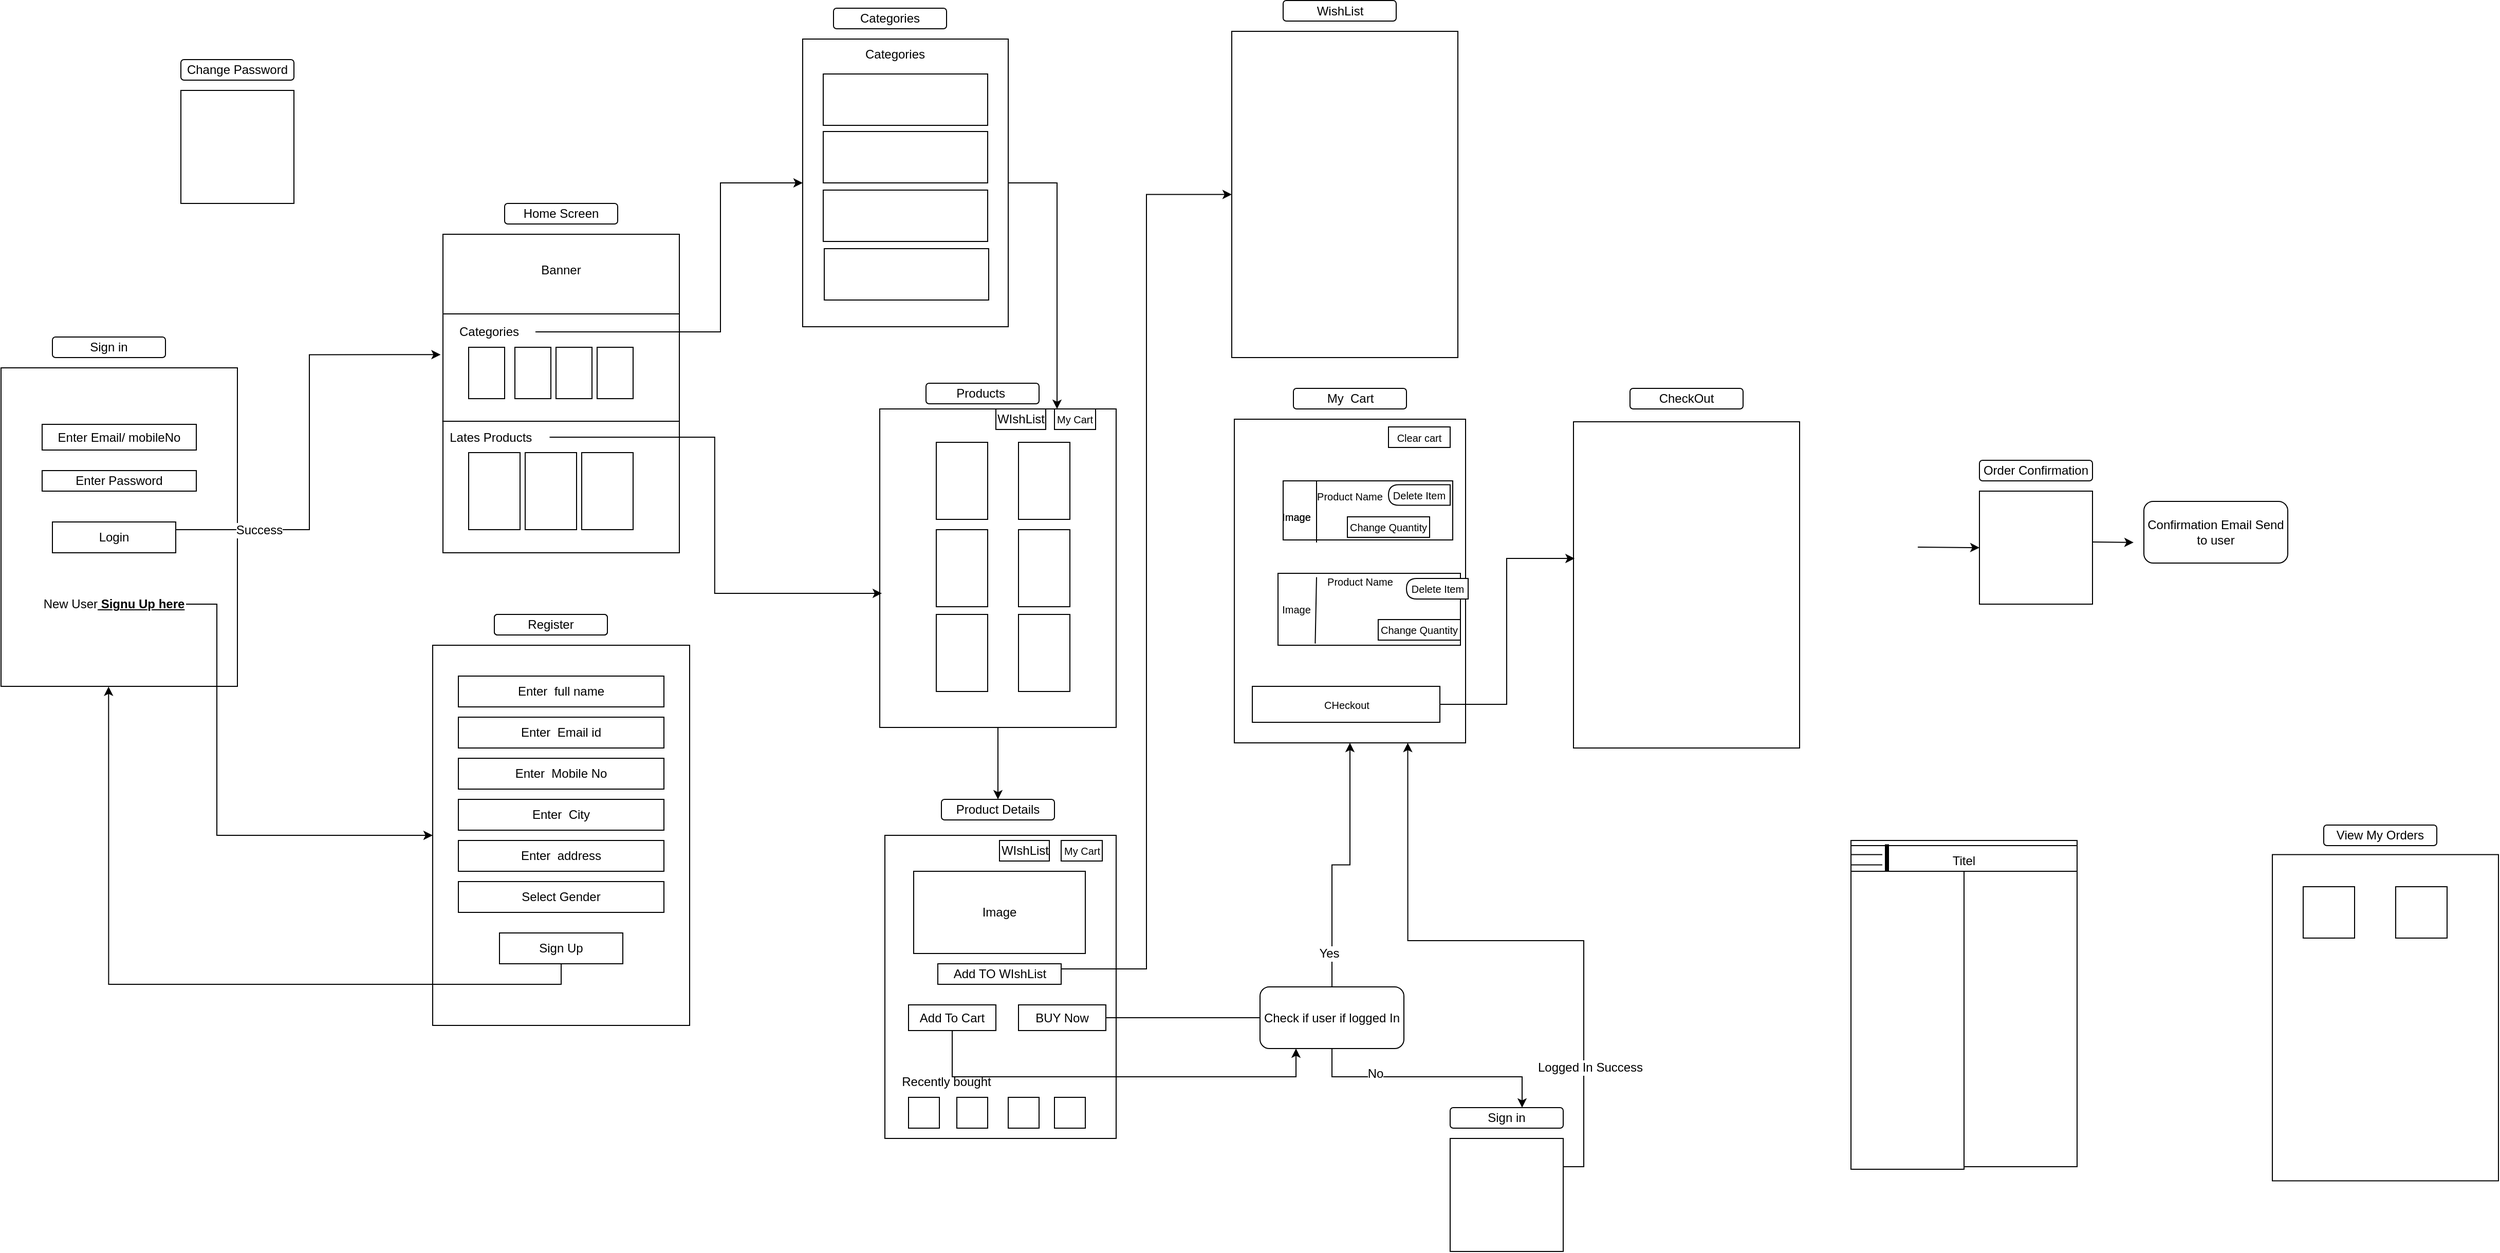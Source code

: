 <mxfile version="21.3.7" type="device">
  <diagram id="prtHgNgQTEPvFCAcTncT" name="Page-1">
    <mxGraphModel dx="4526" dy="736" grid="1" gridSize="10" guides="1" tooltips="1" connect="1" arrows="1" fold="1" page="1" pageScale="1" pageWidth="827" pageHeight="1169" math="0" shadow="0">
      <root>
        <mxCell id="0" />
        <mxCell id="1" parent="0" />
        <mxCell id="cpfl89Clpz6kmOuRWH5I-146" style="edgeStyle=orthogonalEdgeStyle;rounded=0;orthogonalLoop=1;jettySize=auto;html=1;exitX=0.5;exitY=1;exitDx=0;exitDy=0;entryX=0.5;entryY=0;entryDx=0;entryDy=0;" parent="1" source="cpfl89Clpz6kmOuRWH5I-105" target="cpfl89Clpz6kmOuRWH5I-25" edge="1">
          <mxGeometry relative="1" as="geometry" />
        </mxCell>
        <mxCell id="cpfl89Clpz6kmOuRWH5I-105" value="" style="rounded=0;whiteSpace=wrap;html=1;" parent="1" vertex="1">
          <mxGeometry x="-2095" y="410" width="230" height="310" as="geometry" />
        </mxCell>
        <mxCell id="cpfl89Clpz6kmOuRWH5I-4" value="Register" style="rounded=1;whiteSpace=wrap;html=1;" parent="1" vertex="1">
          <mxGeometry x="-2470" y="610" width="110" height="20" as="geometry" />
        </mxCell>
        <mxCell id="cpfl89Clpz6kmOuRWH5I-122" style="edgeStyle=orthogonalEdgeStyle;rounded=0;orthogonalLoop=1;jettySize=auto;html=1;exitX=1;exitY=0.5;exitDx=0;exitDy=0;entryX=0.75;entryY=0;entryDx=0;entryDy=0;" parent="1" source="cpfl89Clpz6kmOuRWH5I-5" target="cpfl89Clpz6kmOuRWH5I-105" edge="1">
          <mxGeometry relative="1" as="geometry" />
        </mxCell>
        <mxCell id="cpfl89Clpz6kmOuRWH5I-5" value="" style="rounded=0;whiteSpace=wrap;html=1;" parent="1" vertex="1">
          <mxGeometry x="-2170" y="50" width="200" height="280" as="geometry" />
        </mxCell>
        <mxCell id="cpfl89Clpz6kmOuRWH5I-7" value="View My Orders" style="rounded=1;whiteSpace=wrap;html=1;" parent="1" vertex="1">
          <mxGeometry x="-690" y="815" width="110" height="20" as="geometry" />
        </mxCell>
        <mxCell id="cpfl89Clpz6kmOuRWH5I-10" value="" style="whiteSpace=wrap;html=1;aspect=fixed;" parent="1" vertex="1">
          <mxGeometry x="-2775" y="100" width="110" height="110" as="geometry" />
        </mxCell>
        <mxCell id="cpfl89Clpz6kmOuRWH5I-11" value="Change Password" style="rounded=1;whiteSpace=wrap;html=1;" parent="1" vertex="1">
          <mxGeometry x="-2775" y="70" width="110" height="20" as="geometry" />
        </mxCell>
        <mxCell id="cpfl89Clpz6kmOuRWH5I-14" value="Register" style="rounded=1;whiteSpace=wrap;html=1;" parent="1" vertex="1">
          <mxGeometry x="-2470" y="610" width="110" height="20" as="geometry" />
        </mxCell>
        <mxCell id="cpfl89Clpz6kmOuRWH5I-15" value="Products&amp;nbsp;" style="rounded=1;whiteSpace=wrap;html=1;" parent="1" vertex="1">
          <mxGeometry x="-2050" y="385" width="110" height="20" as="geometry" />
        </mxCell>
        <mxCell id="cpfl89Clpz6kmOuRWH5I-19" value="My&amp;nbsp; Cart" style="rounded=1;whiteSpace=wrap;html=1;" parent="1" vertex="1">
          <mxGeometry x="-1692.5" y="390" width="110" height="20" as="geometry" />
        </mxCell>
        <mxCell id="cpfl89Clpz6kmOuRWH5I-20" value="" style="rounded=0;whiteSpace=wrap;html=1;" parent="1" vertex="1">
          <mxGeometry x="-1420" y="422.5" width="220" height="317.5" as="geometry" />
        </mxCell>
        <mxCell id="cpfl89Clpz6kmOuRWH5I-21" value="CheckOut" style="rounded=1;whiteSpace=wrap;html=1;" parent="1" vertex="1">
          <mxGeometry x="-1365" y="390" width="110" height="20" as="geometry" />
        </mxCell>
        <mxCell id="cpfl89Clpz6kmOuRWH5I-22" value="" style="whiteSpace=wrap;html=1;aspect=fixed;" parent="1" vertex="1">
          <mxGeometry x="-1025" y="490" width="110" height="110" as="geometry" />
        </mxCell>
        <mxCell id="cpfl89Clpz6kmOuRWH5I-23" value="Order Confirmation" style="rounded=1;whiteSpace=wrap;html=1;" parent="1" vertex="1">
          <mxGeometry x="-1025" y="460" width="110" height="20" as="geometry" />
        </mxCell>
        <mxCell id="cpfl89Clpz6kmOuRWH5I-24" value="Confirmation Email Send to user" style="rounded=1;whiteSpace=wrap;html=1;" parent="1" vertex="1">
          <mxGeometry x="-865" y="500" width="140" height="60" as="geometry" />
        </mxCell>
        <mxCell id="cpfl89Clpz6kmOuRWH5I-25" value="Product Details" style="rounded=1;whiteSpace=wrap;html=1;" parent="1" vertex="1">
          <mxGeometry x="-2035" y="790" width="110" height="20" as="geometry" />
        </mxCell>
        <mxCell id="cpfl89Clpz6kmOuRWH5I-37" value="" style="endArrow=classic;html=1;rounded=0;entryX=0;entryY=0.5;entryDx=0;entryDy=0;" parent="1" target="cpfl89Clpz6kmOuRWH5I-22" edge="1">
          <mxGeometry width="50" height="50" relative="1" as="geometry">
            <mxPoint x="-1085" y="544.5" as="sourcePoint" />
            <mxPoint x="-1045" y="544.5" as="targetPoint" />
            <Array as="points" />
          </mxGeometry>
        </mxCell>
        <mxCell id="cpfl89Clpz6kmOuRWH5I-42" value="" style="endArrow=classic;html=1;rounded=0;" parent="1" edge="1">
          <mxGeometry width="50" height="50" relative="1" as="geometry">
            <mxPoint x="-915" y="539.5" as="sourcePoint" />
            <mxPoint x="-875" y="540" as="targetPoint" />
            <Array as="points" />
          </mxGeometry>
        </mxCell>
        <mxCell id="cpfl89Clpz6kmOuRWH5I-58" value="" style="rounded=0;whiteSpace=wrap;html=1;" parent="1" vertex="1">
          <mxGeometry x="-2520" y="240" width="230" height="310" as="geometry" />
        </mxCell>
        <mxCell id="cpfl89Clpz6kmOuRWH5I-59" value="Home Screen" style="rounded=1;whiteSpace=wrap;html=1;" parent="1" vertex="1">
          <mxGeometry x="-2460" y="210" width="110" height="20" as="geometry" />
        </mxCell>
        <mxCell id="cpfl89Clpz6kmOuRWH5I-60" value="Sign in" style="rounded=1;whiteSpace=wrap;html=1;" parent="1" vertex="1">
          <mxGeometry x="-2900" y="340" width="110" height="20" as="geometry" />
        </mxCell>
        <mxCell id="cpfl89Clpz6kmOuRWH5I-61" value="&lt;span style=&quot;color: rgba(0, 0, 0, 0); font-family: monospace; font-size: 0px; text-align: start;&quot;&gt;s&lt;/span&gt;" style="rounded=0;whiteSpace=wrap;html=1;" parent="1" vertex="1">
          <mxGeometry x="-2950" y="370" width="230" height="310" as="geometry" />
        </mxCell>
        <mxCell id="cpfl89Clpz6kmOuRWH5I-65" value="" style="rounded=0;whiteSpace=wrap;html=1;" parent="1" vertex="1">
          <mxGeometry x="-2910" y="425" width="150" height="25" as="geometry" />
        </mxCell>
        <mxCell id="cpfl89Clpz6kmOuRWH5I-66" value="" style="rounded=0;whiteSpace=wrap;html=1;" parent="1" vertex="1">
          <mxGeometry x="-2910" y="470" width="150" height="20" as="geometry" />
        </mxCell>
        <mxCell id="cpfl89Clpz6kmOuRWH5I-76" style="edgeStyle=orthogonalEdgeStyle;rounded=0;orthogonalLoop=1;jettySize=auto;html=1;exitX=1;exitY=0.25;exitDx=0;exitDy=0;entryX=-0.01;entryY=0.378;entryDx=0;entryDy=0;entryPerimeter=0;" parent="1" source="cpfl89Clpz6kmOuRWH5I-67" target="cpfl89Clpz6kmOuRWH5I-58" edge="1">
          <mxGeometry relative="1" as="geometry" />
        </mxCell>
        <mxCell id="cpfl89Clpz6kmOuRWH5I-224" value="Success" style="edgeLabel;html=1;align=center;verticalAlign=middle;resizable=0;points=[];fontSize=12;" parent="cpfl89Clpz6kmOuRWH5I-76" connectable="0" vertex="1">
          <mxGeometry x="-0.625" relative="1" as="geometry">
            <mxPoint as="offset" />
          </mxGeometry>
        </mxCell>
        <mxCell id="cpfl89Clpz6kmOuRWH5I-67" value="Login" style="rounded=0;whiteSpace=wrap;html=1;" parent="1" vertex="1">
          <mxGeometry x="-2900" y="520" width="120" height="30" as="geometry" />
        </mxCell>
        <mxCell id="cpfl89Clpz6kmOuRWH5I-88" style="edgeStyle=orthogonalEdgeStyle;rounded=0;orthogonalLoop=1;jettySize=auto;html=1;exitX=1;exitY=0.5;exitDx=0;exitDy=0;entryX=0;entryY=0.5;entryDx=0;entryDy=0;" parent="1" source="cpfl89Clpz6kmOuRWH5I-68" target="cpfl89Clpz6kmOuRWH5I-80" edge="1">
          <mxGeometry relative="1" as="geometry">
            <Array as="points">
              <mxPoint x="-2740" y="825" />
            </Array>
          </mxGeometry>
        </mxCell>
        <mxCell id="cpfl89Clpz6kmOuRWH5I-68" value="New User&lt;u style=&quot;font-weight: bold;&quot;&gt; Signu Up here&lt;/u&gt;" style="text;html=1;strokeColor=none;fillColor=none;align=center;verticalAlign=middle;whiteSpace=wrap;rounded=0;" parent="1" vertex="1">
          <mxGeometry x="-2910" y="585" width="140" height="30" as="geometry" />
        </mxCell>
        <mxCell id="cpfl89Clpz6kmOuRWH5I-69" value="Enter Password" style="text;html=1;strokeColor=none;fillColor=none;align=center;verticalAlign=middle;whiteSpace=wrap;rounded=0;" parent="1" vertex="1">
          <mxGeometry x="-2895" y="465" width="120" height="30" as="geometry" />
        </mxCell>
        <mxCell id="cpfl89Clpz6kmOuRWH5I-70" value="Enter Email/ mobileNo" style="text;html=1;strokeColor=none;fillColor=none;align=center;verticalAlign=middle;whiteSpace=wrap;rounded=0;" parent="1" vertex="1">
          <mxGeometry x="-2910" y="422.5" width="150" height="30" as="geometry" />
        </mxCell>
        <mxCell id="cpfl89Clpz6kmOuRWH5I-80" value="" style="rounded=0;whiteSpace=wrap;html=1;" parent="1" vertex="1">
          <mxGeometry x="-2530" y="640" width="250" height="370" as="geometry" />
        </mxCell>
        <mxCell id="cpfl89Clpz6kmOuRWH5I-82" value="Enter&amp;nbsp; full name" style="rounded=0;whiteSpace=wrap;html=1;" parent="1" vertex="1">
          <mxGeometry x="-2505" y="670" width="200" height="30" as="geometry" />
        </mxCell>
        <mxCell id="cpfl89Clpz6kmOuRWH5I-83" value="Enter&amp;nbsp; Email id" style="rounded=0;whiteSpace=wrap;html=1;" parent="1" vertex="1">
          <mxGeometry x="-2505" y="710" width="200" height="30" as="geometry" />
        </mxCell>
        <mxCell id="cpfl89Clpz6kmOuRWH5I-84" value="Enter&amp;nbsp; Mobile No" style="rounded=0;whiteSpace=wrap;html=1;" parent="1" vertex="1">
          <mxGeometry x="-2505" y="750" width="200" height="30" as="geometry" />
        </mxCell>
        <mxCell id="cpfl89Clpz6kmOuRWH5I-85" value="Enter&amp;nbsp; City" style="rounded=0;whiteSpace=wrap;html=1;" parent="1" vertex="1">
          <mxGeometry x="-2505" y="790" width="200" height="30" as="geometry" />
        </mxCell>
        <mxCell id="cpfl89Clpz6kmOuRWH5I-86" value="Enter&amp;nbsp; address" style="rounded=0;whiteSpace=wrap;html=1;" parent="1" vertex="1">
          <mxGeometry x="-2505" y="830" width="200" height="30" as="geometry" />
        </mxCell>
        <mxCell id="cpfl89Clpz6kmOuRWH5I-90" value="Select Gender" style="rounded=0;whiteSpace=wrap;html=1;" parent="1" vertex="1">
          <mxGeometry x="-2505" y="870" width="200" height="30" as="geometry" />
        </mxCell>
        <mxCell id="cpfl89Clpz6kmOuRWH5I-93" style="edgeStyle=orthogonalEdgeStyle;rounded=0;orthogonalLoop=1;jettySize=auto;html=1;exitX=0.5;exitY=1;exitDx=0;exitDy=0;entryX=0.455;entryY=1.001;entryDx=0;entryDy=0;entryPerimeter=0;" parent="1" source="cpfl89Clpz6kmOuRWH5I-92" target="cpfl89Clpz6kmOuRWH5I-61" edge="1">
          <mxGeometry relative="1" as="geometry" />
        </mxCell>
        <mxCell id="cpfl89Clpz6kmOuRWH5I-92" value="Sign Up" style="rounded=0;whiteSpace=wrap;html=1;" parent="1" vertex="1">
          <mxGeometry x="-2465" y="920" width="120" height="30" as="geometry" />
        </mxCell>
        <mxCell id="cpfl89Clpz6kmOuRWH5I-95" value="" style="rounded=0;whiteSpace=wrap;html=1;" parent="1" vertex="1">
          <mxGeometry x="-2450" y="350" width="35" height="50" as="geometry" />
        </mxCell>
        <mxCell id="cpfl89Clpz6kmOuRWH5I-96" value="" style="rounded=0;whiteSpace=wrap;html=1;" parent="1" vertex="1">
          <mxGeometry x="-2410" y="350" width="35" height="50" as="geometry" />
        </mxCell>
        <mxCell id="cpfl89Clpz6kmOuRWH5I-97" value="" style="rounded=0;whiteSpace=wrap;html=1;" parent="1" vertex="1">
          <mxGeometry x="-2370" y="350" width="35" height="50" as="geometry" />
        </mxCell>
        <mxCell id="cpfl89Clpz6kmOuRWH5I-101" value="" style="rounded=0;whiteSpace=wrap;html=1;" parent="1" vertex="1">
          <mxGeometry x="-2495" y="350" width="35" height="50" as="geometry" />
        </mxCell>
        <mxCell id="cpfl89Clpz6kmOuRWH5I-102" value="" style="endArrow=none;html=1;rounded=0;exitX=0;exitY=0.25;exitDx=0;exitDy=0;entryX=1;entryY=0.25;entryDx=0;entryDy=0;" parent="1" source="cpfl89Clpz6kmOuRWH5I-58" target="cpfl89Clpz6kmOuRWH5I-58" edge="1">
          <mxGeometry width="50" height="50" relative="1" as="geometry">
            <mxPoint x="-2200" y="450" as="sourcePoint" />
            <mxPoint x="-2150" y="400" as="targetPoint" />
          </mxGeometry>
        </mxCell>
        <mxCell id="cpfl89Clpz6kmOuRWH5I-124" style="edgeStyle=orthogonalEdgeStyle;rounded=0;orthogonalLoop=1;jettySize=auto;html=1;exitX=1;exitY=0.5;exitDx=0;exitDy=0;entryX=0;entryY=0.5;entryDx=0;entryDy=0;" parent="1" source="cpfl89Clpz6kmOuRWH5I-103" target="cpfl89Clpz6kmOuRWH5I-5" edge="1">
          <mxGeometry relative="1" as="geometry">
            <Array as="points">
              <mxPoint x="-2250" y="335" />
              <mxPoint x="-2250" y="190" />
            </Array>
          </mxGeometry>
        </mxCell>
        <mxCell id="cpfl89Clpz6kmOuRWH5I-103" value="Categories" style="text;html=1;strokeColor=none;fillColor=none;align=center;verticalAlign=middle;whiteSpace=wrap;rounded=0;" parent="1" vertex="1">
          <mxGeometry x="-2520" y="320" width="90" height="30" as="geometry" />
        </mxCell>
        <mxCell id="cpfl89Clpz6kmOuRWH5I-104" value="" style="endArrow=none;html=1;rounded=0;exitX=-0.003;exitY=0.587;exitDx=0;exitDy=0;exitPerimeter=0;" parent="1" source="cpfl89Clpz6kmOuRWH5I-58" edge="1">
          <mxGeometry width="50" height="50" relative="1" as="geometry">
            <mxPoint x="-2200" y="450" as="sourcePoint" />
            <mxPoint x="-2290" y="422" as="targetPoint" />
          </mxGeometry>
        </mxCell>
        <mxCell id="cpfl89Clpz6kmOuRWH5I-13" value="" style="rounded=0;whiteSpace=wrap;html=1;" parent="1" vertex="1">
          <mxGeometry x="-2040" y="527.5" width="50" height="75" as="geometry" />
        </mxCell>
        <mxCell id="cpfl89Clpz6kmOuRWH5I-107" value="" style="rounded=0;whiteSpace=wrap;html=1;" parent="1" vertex="1">
          <mxGeometry x="-1960" y="527.5" width="50" height="75" as="geometry" />
        </mxCell>
        <mxCell id="cpfl89Clpz6kmOuRWH5I-110" value="" style="rounded=0;whiteSpace=wrap;html=1;" parent="1" vertex="1">
          <mxGeometry x="-2040" y="610" width="50" height="75" as="geometry" />
        </mxCell>
        <mxCell id="cpfl89Clpz6kmOuRWH5I-111" value="" style="rounded=0;whiteSpace=wrap;html=1;" parent="1" vertex="1">
          <mxGeometry x="-1960" y="610" width="50" height="75" as="geometry" />
        </mxCell>
        <mxCell id="cpfl89Clpz6kmOuRWH5I-112" value="" style="rounded=0;whiteSpace=wrap;html=1;" parent="1" vertex="1">
          <mxGeometry x="-1960" y="442.5" width="50" height="75" as="geometry" />
        </mxCell>
        <mxCell id="cpfl89Clpz6kmOuRWH5I-113" value="" style="rounded=0;whiteSpace=wrap;html=1;" parent="1" vertex="1">
          <mxGeometry x="-2040" y="442.5" width="50" height="75" as="geometry" />
        </mxCell>
        <mxCell id="cpfl89Clpz6kmOuRWH5I-116" value="Categories" style="rounded=1;whiteSpace=wrap;html=1;" parent="1" vertex="1">
          <mxGeometry x="-2140" y="20" width="110" height="20" as="geometry" />
        </mxCell>
        <mxCell id="cpfl89Clpz6kmOuRWH5I-117" value="Categories" style="text;html=1;strokeColor=none;fillColor=none;align=center;verticalAlign=middle;whiteSpace=wrap;rounded=0;" parent="1" vertex="1">
          <mxGeometry x="-2110" y="50" width="60" height="30" as="geometry" />
        </mxCell>
        <mxCell id="cpfl89Clpz6kmOuRWH5I-118" value="" style="rounded=0;whiteSpace=wrap;html=1;" parent="1" vertex="1">
          <mxGeometry x="-2150" y="84" width="160" height="50" as="geometry" />
        </mxCell>
        <mxCell id="cpfl89Clpz6kmOuRWH5I-119" value="" style="rounded=0;whiteSpace=wrap;html=1;" parent="1" vertex="1">
          <mxGeometry x="-2150" y="140" width="160" height="50" as="geometry" />
        </mxCell>
        <mxCell id="cpfl89Clpz6kmOuRWH5I-120" value="" style="rounded=0;whiteSpace=wrap;html=1;" parent="1" vertex="1">
          <mxGeometry x="-2150" y="197" width="160" height="50" as="geometry" />
        </mxCell>
        <mxCell id="cpfl89Clpz6kmOuRWH5I-121" value="" style="rounded=0;whiteSpace=wrap;html=1;" parent="1" vertex="1">
          <mxGeometry x="-2149" y="254" width="160" height="50" as="geometry" />
        </mxCell>
        <mxCell id="cpfl89Clpz6kmOuRWH5I-131" style="edgeStyle=orthogonalEdgeStyle;rounded=0;orthogonalLoop=1;jettySize=auto;html=1;exitX=1;exitY=0.5;exitDx=0;exitDy=0;entryX=0.009;entryY=0.579;entryDx=0;entryDy=0;entryPerimeter=0;" parent="1" source="cpfl89Clpz6kmOuRWH5I-125" target="cpfl89Clpz6kmOuRWH5I-105" edge="1">
          <mxGeometry relative="1" as="geometry" />
        </mxCell>
        <mxCell id="cpfl89Clpz6kmOuRWH5I-125" value="&amp;nbsp;Lates Products" style="text;html=1;strokeColor=none;fillColor=none;align=center;verticalAlign=middle;whiteSpace=wrap;rounded=0;" parent="1" vertex="1">
          <mxGeometry x="-2533.75" y="422.5" width="117.5" height="30" as="geometry" />
        </mxCell>
        <mxCell id="cpfl89Clpz6kmOuRWH5I-126" value="" style="rounded=0;whiteSpace=wrap;html=1;" parent="1" vertex="1">
          <mxGeometry x="-2495" y="452.5" width="50" height="75" as="geometry" />
        </mxCell>
        <mxCell id="cpfl89Clpz6kmOuRWH5I-127" value="" style="rounded=0;whiteSpace=wrap;html=1;" parent="1" vertex="1">
          <mxGeometry x="-2440" y="452.5" width="50" height="75" as="geometry" />
        </mxCell>
        <mxCell id="cpfl89Clpz6kmOuRWH5I-128" value="" style="rounded=0;whiteSpace=wrap;html=1;" parent="1" vertex="1">
          <mxGeometry x="-2385" y="452.5" width="50" height="75" as="geometry" />
        </mxCell>
        <mxCell id="cpfl89Clpz6kmOuRWH5I-132" value="" style="rounded=0;whiteSpace=wrap;html=1;" parent="1" vertex="1">
          <mxGeometry x="-2090" y="825" width="225" height="295" as="geometry" />
        </mxCell>
        <mxCell id="cpfl89Clpz6kmOuRWH5I-242" style="edgeStyle=orthogonalEdgeStyle;rounded=0;orthogonalLoop=1;jettySize=auto;html=1;exitX=0.5;exitY=1;exitDx=0;exitDy=0;entryX=0.25;entryY=1;entryDx=0;entryDy=0;fontSize=12;" parent="1" source="cpfl89Clpz6kmOuRWH5I-135" target="cpfl89Clpz6kmOuRWH5I-228" edge="1">
          <mxGeometry relative="1" as="geometry">
            <Array as="points">
              <mxPoint x="-2024" y="1060" />
              <mxPoint x="-1690" y="1060" />
            </Array>
          </mxGeometry>
        </mxCell>
        <mxCell id="cpfl89Clpz6kmOuRWH5I-135" value="Add To Cart&lt;span style=&quot;color: rgba(0, 0, 0, 0); font-family: monospace; font-size: 0px; text-align: start;&quot;&gt;%3CmxGraphModel%3E%3Croot%3E%3CmxCell%20id%3D%220%22%2F%3E%3CmxCell%20id%3D%221%22%20parent%3D%220%22%2F%3E%3CmxCell%20id%3D%222%22%20value%3D%22%22%20style%3D%22rounded%3D0%3BwhiteSpace%3Dwrap%3Bhtml%3D1%3B%22%20vertex%3D%221%22%20parent%3D%221%22%3E%3CmxGeometry%20x%3D%22-1205%22%20y%3D%22490%22%20width%3D%22120%22%20height%3D%22220%22%20as%3D%22geometry%22%2F%3E%3C%2FmxCell%3E%3C%2Froot%3E%3C%2FmxGraphModel%3E&lt;/span&gt;" style="rounded=0;whiteSpace=wrap;html=1;" parent="1" vertex="1">
          <mxGeometry x="-2067" y="990" width="85" height="25" as="geometry" />
        </mxCell>
        <mxCell id="cpfl89Clpz6kmOuRWH5I-137" value="BUY Now" style="rounded=0;whiteSpace=wrap;html=1;" parent="1" vertex="1">
          <mxGeometry x="-1960" y="990" width="85" height="25" as="geometry" />
        </mxCell>
        <mxCell id="cpfl89Clpz6kmOuRWH5I-142" value="Image" style="rounded=0;whiteSpace=wrap;html=1;" parent="1" vertex="1">
          <mxGeometry x="-2062" y="860" width="167" height="80" as="geometry" />
        </mxCell>
        <mxCell id="PKRQYKEN7jemMwyMgifE-2" style="edgeStyle=orthogonalEdgeStyle;rounded=0;orthogonalLoop=1;jettySize=auto;html=1;exitX=1;exitY=0.25;exitDx=0;exitDy=0;entryX=0;entryY=0.5;entryDx=0;entryDy=0;" parent="1" source="cpfl89Clpz6kmOuRWH5I-138" target="cpfl89Clpz6kmOuRWH5I-244" edge="1">
          <mxGeometry relative="1" as="geometry">
            <mxPoint x="-1800" y="560" as="targetPoint" />
          </mxGeometry>
        </mxCell>
        <mxCell id="cpfl89Clpz6kmOuRWH5I-138" value="Add TO WIshList" style="rounded=0;whiteSpace=wrap;html=1;" parent="1" vertex="1">
          <mxGeometry x="-2038.5" y="950" width="120" height="20" as="geometry" />
        </mxCell>
        <mxCell id="cpfl89Clpz6kmOuRWH5I-145" value="Banner" style="text;html=1;strokeColor=none;fillColor=none;align=center;verticalAlign=middle;whiteSpace=wrap;rounded=0;" parent="1" vertex="1">
          <mxGeometry x="-2435" y="260" width="60" height="30" as="geometry" />
        </mxCell>
        <mxCell id="cpfl89Clpz6kmOuRWH5I-152" value="WIshList" style="rounded=0;whiteSpace=wrap;html=1;" parent="1" vertex="1">
          <mxGeometry x="-1978.5" y="830" width="48.5" height="20" as="geometry" />
        </mxCell>
        <mxCell id="cpfl89Clpz6kmOuRWH5I-157" value="Recently bought" style="text;html=1;strokeColor=none;fillColor=none;align=center;verticalAlign=middle;whiteSpace=wrap;rounded=0;" parent="1" vertex="1">
          <mxGeometry x="-2100" y="1050" width="140" height="30" as="geometry" />
        </mxCell>
        <mxCell id="cpfl89Clpz6kmOuRWH5I-171" value="" style="rounded=0;whiteSpace=wrap;html=1;" parent="1" vertex="1">
          <mxGeometry x="-1925" y="1080" width="30" height="30" as="geometry" />
        </mxCell>
        <mxCell id="cpfl89Clpz6kmOuRWH5I-176" value="" style="rounded=0;whiteSpace=wrap;html=1;" parent="1" vertex="1">
          <mxGeometry x="-2020" y="1080" width="30" height="30" as="geometry" />
        </mxCell>
        <mxCell id="cpfl89Clpz6kmOuRWH5I-177" value="" style="rounded=0;whiteSpace=wrap;html=1;" parent="1" vertex="1">
          <mxGeometry x="-1970" y="1080" width="30" height="30" as="geometry" />
        </mxCell>
        <mxCell id="cpfl89Clpz6kmOuRWH5I-178" value="" style="rounded=0;whiteSpace=wrap;html=1;" parent="1" vertex="1">
          <mxGeometry x="-2067" y="1080" width="30" height="30" as="geometry" />
        </mxCell>
        <mxCell id="cpfl89Clpz6kmOuRWH5I-179" value="&lt;span style=&quot;font-size: 10px;&quot;&gt;My Cart&lt;/span&gt;" style="rounded=0;whiteSpace=wrap;html=1;" parent="1" vertex="1">
          <mxGeometry x="-1918.5" y="830" width="40" height="20" as="geometry" />
        </mxCell>
        <mxCell id="cpfl89Clpz6kmOuRWH5I-189" value="&lt;span style=&quot;font-size: 10px;&quot;&gt;My Cart&lt;/span&gt;" style="rounded=0;whiteSpace=wrap;html=1;" parent="1" vertex="1">
          <mxGeometry x="-1925" y="410" width="40" height="20" as="geometry" />
        </mxCell>
        <mxCell id="cpfl89Clpz6kmOuRWH5I-190" value="WIshList" style="rounded=0;whiteSpace=wrap;html=1;" parent="1" vertex="1">
          <mxGeometry x="-1982" y="410" width="48.5" height="20" as="geometry" />
        </mxCell>
        <mxCell id="cpfl89Clpz6kmOuRWH5I-193" value="" style="rounded=0;whiteSpace=wrap;html=1;" parent="1" vertex="1">
          <mxGeometry x="-1750" y="420" width="225" height="315" as="geometry" />
        </mxCell>
        <mxCell id="cpfl89Clpz6kmOuRWH5I-200" value="" style="rounded=0;whiteSpace=wrap;html=1;fontSize=10;" parent="1" vertex="1">
          <mxGeometry x="-1702.5" y="480" width="165" height="57.5" as="geometry" />
        </mxCell>
        <mxCell id="cpfl89Clpz6kmOuRWH5I-202" value="Change Quantity" style="rounded=0;whiteSpace=wrap;html=1;fontSize=10;" parent="1" vertex="1">
          <mxGeometry x="-1640" y="515" width="80" height="20" as="geometry" />
        </mxCell>
        <mxCell id="cpfl89Clpz6kmOuRWH5I-205" value="Delete Item" style="shape=delay;whiteSpace=wrap;html=1;fontSize=10;direction=west;" parent="1" vertex="1">
          <mxGeometry x="-1600" y="483.75" width="60" height="20" as="geometry" />
        </mxCell>
        <mxCell id="cpfl89Clpz6kmOuRWH5I-208" value="Product Name" style="text;html=1;strokeColor=none;fillColor=none;align=center;verticalAlign=middle;whiteSpace=wrap;rounded=0;fontSize=10;" parent="1" vertex="1">
          <mxGeometry x="-1680" y="480" width="85" height="30" as="geometry" />
        </mxCell>
        <mxCell id="cpfl89Clpz6kmOuRWH5I-209" value="Image" style="text;html=1;strokeColor=none;fillColor=none;align=center;verticalAlign=middle;whiteSpace=wrap;rounded=0;fontSize=10;" parent="1" vertex="1">
          <mxGeometry x="-1732.5" y="500" width="85" height="30" as="geometry" />
        </mxCell>
        <mxCell id="cpfl89Clpz6kmOuRWH5I-210" value="" style="endArrow=none;html=1;rounded=0;fontSize=10;" parent="1" edge="1">
          <mxGeometry width="50" height="50" relative="1" as="geometry">
            <mxPoint x="-1670" y="540" as="sourcePoint" />
            <mxPoint x="-1670" y="480" as="targetPoint" />
          </mxGeometry>
        </mxCell>
        <mxCell id="cpfl89Clpz6kmOuRWH5I-216" style="edgeStyle=orthogonalEdgeStyle;rounded=0;orthogonalLoop=1;jettySize=auto;html=1;exitX=1;exitY=0.5;exitDx=0;exitDy=0;entryX=0.005;entryY=0.419;entryDx=0;entryDy=0;entryPerimeter=0;fontSize=10;" parent="1" source="cpfl89Clpz6kmOuRWH5I-211" target="cpfl89Clpz6kmOuRWH5I-20" edge="1">
          <mxGeometry relative="1" as="geometry" />
        </mxCell>
        <mxCell id="cpfl89Clpz6kmOuRWH5I-211" value="CHeckout" style="rounded=0;whiteSpace=wrap;html=1;fontSize=10;" parent="1" vertex="1">
          <mxGeometry x="-1732.5" y="680" width="182.5" height="35" as="geometry" />
        </mxCell>
        <mxCell id="cpfl89Clpz6kmOuRWH5I-212" value="Clear cart" style="rounded=0;whiteSpace=wrap;html=1;fontSize=10;" parent="1" vertex="1">
          <mxGeometry x="-1600" y="427.5" width="60" height="20" as="geometry" />
        </mxCell>
        <mxCell id="cpfl89Clpz6kmOuRWH5I-231" style="edgeStyle=orthogonalEdgeStyle;rounded=0;orthogonalLoop=1;jettySize=auto;html=1;exitX=0.5;exitY=1;exitDx=0;exitDy=0;fontSize=12;" parent="1" source="cpfl89Clpz6kmOuRWH5I-228" edge="1">
          <mxGeometry relative="1" as="geometry">
            <mxPoint x="-1470.0" y="1090.0" as="targetPoint" />
            <Array as="points">
              <mxPoint x="-1655" y="1060" />
              <mxPoint x="-1470" y="1060" />
            </Array>
          </mxGeometry>
        </mxCell>
        <mxCell id="cpfl89Clpz6kmOuRWH5I-240" value="No" style="edgeLabel;html=1;align=center;verticalAlign=middle;resizable=0;points=[];fontSize=12;" parent="cpfl89Clpz6kmOuRWH5I-231" connectable="0" vertex="1">
          <mxGeometry x="-0.428" y="3" relative="1" as="geometry">
            <mxPoint as="offset" />
          </mxGeometry>
        </mxCell>
        <mxCell id="cpfl89Clpz6kmOuRWH5I-237" style="edgeStyle=orthogonalEdgeStyle;rounded=0;orthogonalLoop=1;jettySize=auto;html=1;exitX=0.5;exitY=0;exitDx=0;exitDy=0;entryX=0.5;entryY=1;entryDx=0;entryDy=0;fontSize=12;" parent="1" source="cpfl89Clpz6kmOuRWH5I-228" target="cpfl89Clpz6kmOuRWH5I-193" edge="1">
          <mxGeometry relative="1" as="geometry" />
        </mxCell>
        <mxCell id="cpfl89Clpz6kmOuRWH5I-238" value="Yes" style="edgeLabel;html=1;align=center;verticalAlign=middle;resizable=0;points=[];fontSize=12;" parent="cpfl89Clpz6kmOuRWH5I-237" connectable="0" vertex="1">
          <mxGeometry x="-0.745" y="3" relative="1" as="geometry">
            <mxPoint as="offset" />
          </mxGeometry>
        </mxCell>
        <mxCell id="cpfl89Clpz6kmOuRWH5I-228" value="Check if user if logged In" style="rounded=1;whiteSpace=wrap;html=1;" parent="1" vertex="1">
          <mxGeometry x="-1725" y="972.5" width="140" height="60" as="geometry" />
        </mxCell>
        <mxCell id="cpfl89Clpz6kmOuRWH5I-229" value="" style="edgeStyle=orthogonalEdgeStyle;rounded=0;orthogonalLoop=1;jettySize=auto;html=1;exitX=1;exitY=0.5;exitDx=0;exitDy=0;fontSize=10;endArrow=none;" parent="1" source="cpfl89Clpz6kmOuRWH5I-137" target="cpfl89Clpz6kmOuRWH5I-228" edge="1">
          <mxGeometry relative="1" as="geometry">
            <mxPoint x="-1875" y="1002.5" as="sourcePoint" />
            <mxPoint x="-1637.462" y="735" as="targetPoint" />
          </mxGeometry>
        </mxCell>
        <mxCell id="cpfl89Clpz6kmOuRWH5I-239" style="edgeStyle=orthogonalEdgeStyle;rounded=0;orthogonalLoop=1;jettySize=auto;html=1;exitX=1;exitY=0.25;exitDx=0;exitDy=0;entryX=0.75;entryY=1;entryDx=0;entryDy=0;fontSize=12;" parent="1" source="cpfl89Clpz6kmOuRWH5I-232" target="cpfl89Clpz6kmOuRWH5I-193" edge="1">
          <mxGeometry relative="1" as="geometry" />
        </mxCell>
        <mxCell id="cpfl89Clpz6kmOuRWH5I-241" value="Logged In Success" style="edgeLabel;html=1;align=center;verticalAlign=middle;resizable=0;points=[];fontSize=12;" parent="cpfl89Clpz6kmOuRWH5I-239" connectable="0" vertex="1">
          <mxGeometry x="-0.613" y="-6" relative="1" as="geometry">
            <mxPoint as="offset" />
          </mxGeometry>
        </mxCell>
        <mxCell id="cpfl89Clpz6kmOuRWH5I-232" value="" style="whiteSpace=wrap;html=1;aspect=fixed;" parent="1" vertex="1">
          <mxGeometry x="-1540" y="1120" width="110" height="110" as="geometry" />
        </mxCell>
        <mxCell id="cpfl89Clpz6kmOuRWH5I-233" value="Sign in" style="rounded=1;whiteSpace=wrap;html=1;" parent="1" vertex="1">
          <mxGeometry x="-1540" y="1090" width="110" height="20" as="geometry" />
        </mxCell>
        <mxCell id="cpfl89Clpz6kmOuRWH5I-244" value="" style="rounded=0;whiteSpace=wrap;html=1;" parent="1" vertex="1">
          <mxGeometry x="-1752.5" y="42.5" width="220" height="317.5" as="geometry" />
        </mxCell>
        <mxCell id="cpfl89Clpz6kmOuRWH5I-246" value="WishList" style="rounded=1;whiteSpace=wrap;html=1;" parent="1" vertex="1">
          <mxGeometry x="-1702.5" y="12.5" width="110" height="20" as="geometry" />
        </mxCell>
        <mxCell id="PKRQYKEN7jemMwyMgifE-3" value="" style="rounded=0;whiteSpace=wrap;html=1;" parent="1" vertex="1">
          <mxGeometry x="-740" y="843.75" width="220" height="317.5" as="geometry" />
        </mxCell>
        <mxCell id="PKRQYKEN7jemMwyMgifE-1" value="" style="rounded=0;whiteSpace=wrap;html=1;fontSize=12;" parent="1" vertex="1">
          <mxGeometry x="-710" y="875" width="50" height="50" as="geometry" />
        </mxCell>
        <mxCell id="PKRQYKEN7jemMwyMgifE-5" value="" style="rounded=0;whiteSpace=wrap;html=1;fontSize=12;" parent="1" vertex="1">
          <mxGeometry x="-620" y="875" width="50" height="50" as="geometry" />
        </mxCell>
        <mxCell id="PKRQYKEN7jemMwyMgifE-6" value="" style="rounded=0;whiteSpace=wrap;html=1;" parent="1" vertex="1">
          <mxGeometry x="-1150" y="830" width="220" height="317.5" as="geometry" />
        </mxCell>
        <mxCell id="PKRQYKEN7jemMwyMgifE-8" value="" style="rounded=0;whiteSpace=wrap;html=1;" parent="1" vertex="1">
          <mxGeometry x="-1150" y="835" width="220" height="25" as="geometry" />
        </mxCell>
        <mxCell id="PKRQYKEN7jemMwyMgifE-11" value="" style="shape=partialRectangle;whiteSpace=wrap;html=1;left=0;right=0;fillColor=none;" parent="1" vertex="1">
          <mxGeometry x="-1150" y="843.75" width="30" height="10" as="geometry" />
        </mxCell>
        <mxCell id="PKRQYKEN7jemMwyMgifE-12" value="" style="line;strokeWidth=4;direction=south;html=1;perimeter=backbonePerimeter;points=[];outlineConnect=0;" parent="1" vertex="1">
          <mxGeometry x="-1120" y="833.75" width="10" height="30" as="geometry" />
        </mxCell>
        <mxCell id="PKRQYKEN7jemMwyMgifE-13" value="Titel" style="text;html=1;strokeColor=none;fillColor=none;align=center;verticalAlign=middle;whiteSpace=wrap;rounded=0;" parent="1" vertex="1">
          <mxGeometry x="-1070" y="835" width="60" height="30" as="geometry" />
        </mxCell>
        <mxCell id="PKRQYKEN7jemMwyMgifE-14" value="" style="rounded=0;whiteSpace=wrap;html=1;direction=south;" parent="1" vertex="1">
          <mxGeometry x="-1150" y="860" width="110" height="290" as="geometry" />
        </mxCell>
        <mxCell id="HcNr1BR1rxU0Tzh-iVO2-4" value="Image" style="text;html=1;strokeColor=none;fillColor=none;align=center;verticalAlign=middle;whiteSpace=wrap;rounded=0;fontSize=10;" vertex="1" parent="1">
          <mxGeometry x="-1732.5" y="500" width="85" height="30" as="geometry" />
        </mxCell>
        <mxCell id="HcNr1BR1rxU0Tzh-iVO2-7" value="Image" style="text;html=1;strokeColor=none;fillColor=none;align=center;verticalAlign=middle;whiteSpace=wrap;rounded=0;fontSize=10;" vertex="1" parent="1">
          <mxGeometry x="-1732.5" y="573.75" width="85" height="30" as="geometry" />
        </mxCell>
        <mxCell id="HcNr1BR1rxU0Tzh-iVO2-9" value="" style="rounded=0;whiteSpace=wrap;html=1;" vertex="1" parent="1">
          <mxGeometry x="-1707.5" y="570" width="177.5" height="70" as="geometry" />
        </mxCell>
        <mxCell id="HcNr1BR1rxU0Tzh-iVO2-10" value="Image" style="text;html=1;strokeColor=none;fillColor=none;align=center;verticalAlign=middle;whiteSpace=wrap;rounded=0;fontSize=10;" vertex="1" parent="1">
          <mxGeometry x="-1732.5" y="590" width="85" height="30" as="geometry" />
        </mxCell>
        <mxCell id="HcNr1BR1rxU0Tzh-iVO2-11" value="Product Name" style="text;html=1;strokeColor=none;fillColor=none;align=center;verticalAlign=middle;whiteSpace=wrap;rounded=0;fontSize=10;" vertex="1" parent="1">
          <mxGeometry x="-1670" y="562.5" width="85" height="30" as="geometry" />
        </mxCell>
        <mxCell id="HcNr1BR1rxU0Tzh-iVO2-12" value="" style="endArrow=none;html=1;rounded=0;exitX=0.204;exitY=0.977;exitDx=0;exitDy=0;exitPerimeter=0;" edge="1" parent="1" source="HcNr1BR1rxU0Tzh-iVO2-9">
          <mxGeometry width="50" height="50" relative="1" as="geometry">
            <mxPoint x="-1640" y="653.75" as="sourcePoint" />
            <mxPoint x="-1670" y="573.75" as="targetPoint" />
          </mxGeometry>
        </mxCell>
        <mxCell id="HcNr1BR1rxU0Tzh-iVO2-13" value="Change Quantity" style="rounded=0;whiteSpace=wrap;html=1;fontSize=10;" vertex="1" parent="1">
          <mxGeometry x="-1610" y="615" width="80" height="20" as="geometry" />
        </mxCell>
        <mxCell id="HcNr1BR1rxU0Tzh-iVO2-14" value="Delete Item" style="shape=delay;whiteSpace=wrap;html=1;fontSize=10;direction=west;" vertex="1" parent="1">
          <mxGeometry x="-1582.5" y="575" width="60" height="20" as="geometry" />
        </mxCell>
      </root>
    </mxGraphModel>
  </diagram>
</mxfile>
